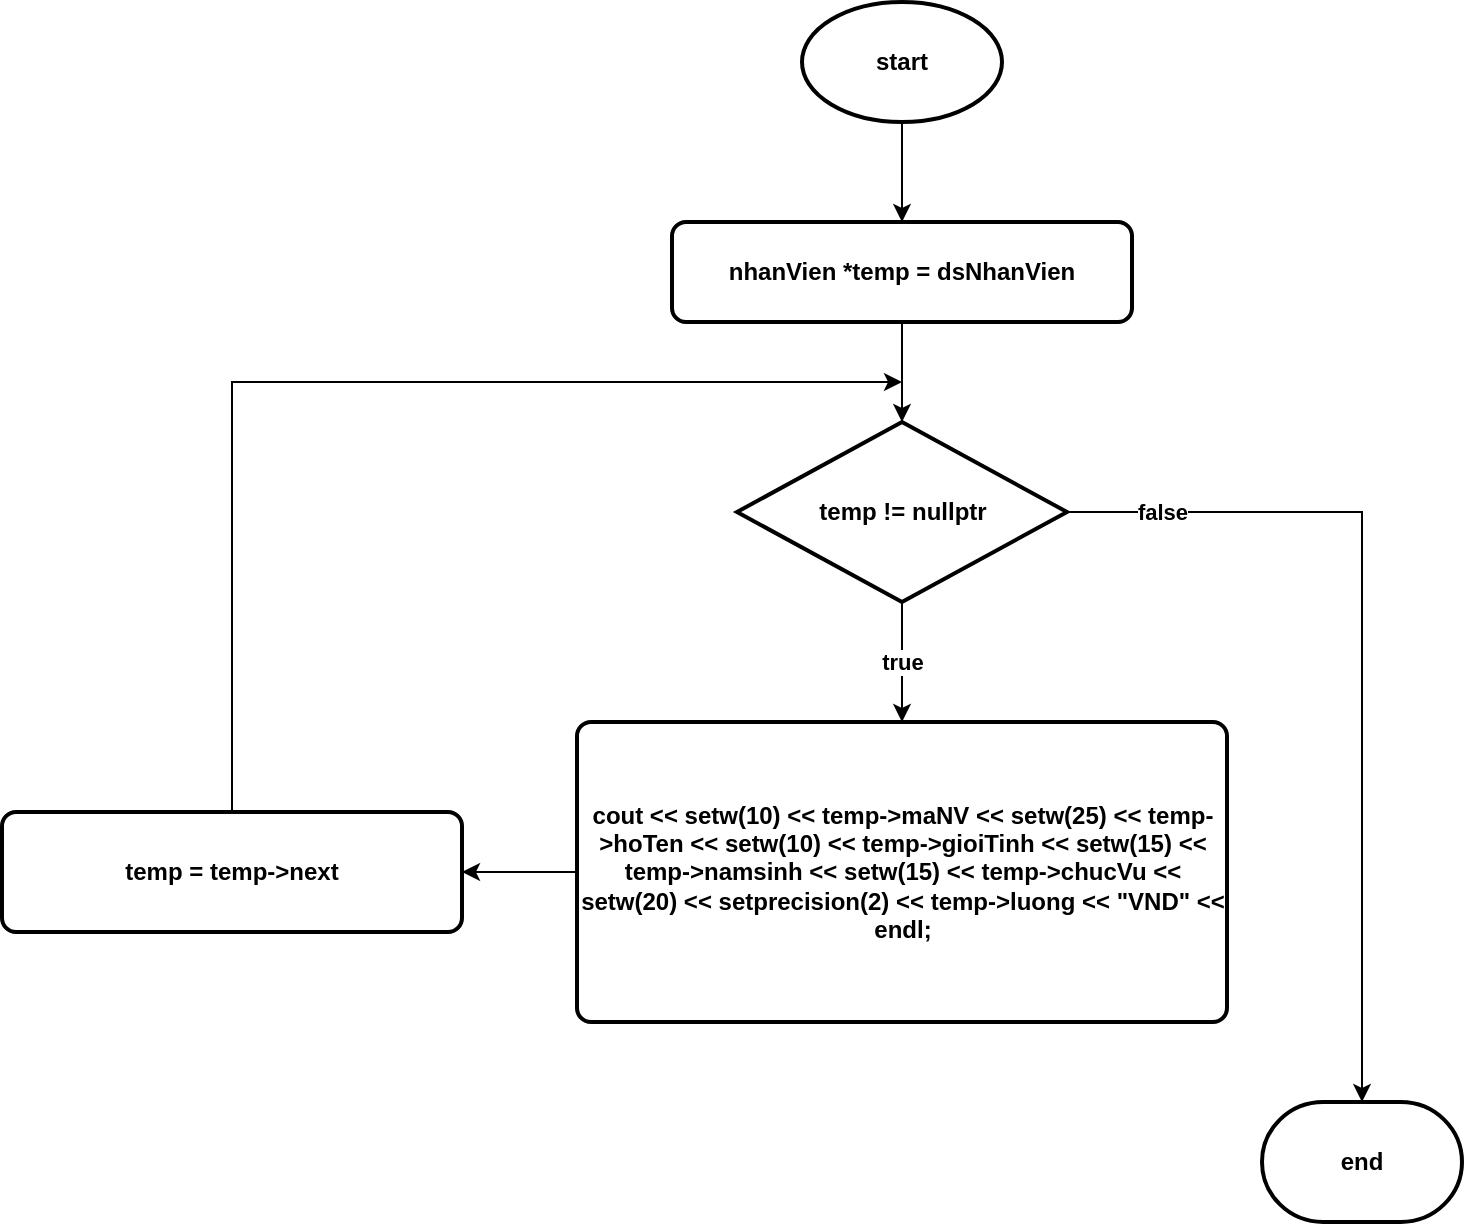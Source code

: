 <mxfile version="20.8.16" type="device"><diagram name="Page-1" id="Png3Dr83n9qfpxAK0lQ8"><mxGraphModel dx="1870" dy="504" grid="1" gridSize="10" guides="1" tooltips="1" connect="1" arrows="1" fold="1" page="1" pageScale="1" pageWidth="850" pageHeight="1100" math="0" shadow="0"><root><mxCell id="0"/><mxCell id="1" parent="0"/><mxCell id="4XHmOaycgJcatPGA4Krn-3" style="edgeStyle=orthogonalEdgeStyle;rounded=0;orthogonalLoop=1;jettySize=auto;html=1;fontStyle=1" parent="1" source="4XHmOaycgJcatPGA4Krn-2" target="4XHmOaycgJcatPGA4Krn-4" edge="1"><mxGeometry relative="1" as="geometry"><mxPoint x="420" y="150" as="targetPoint"/></mxGeometry></mxCell><mxCell id="4XHmOaycgJcatPGA4Krn-2" value="start" style="strokeWidth=2;html=1;shape=mxgraph.flowchart.start_1;whiteSpace=wrap;fontStyle=1" parent="1" vertex="1"><mxGeometry x="370" y="30" width="100" height="60" as="geometry"/></mxCell><mxCell id="4XHmOaycgJcatPGA4Krn-5" style="edgeStyle=orthogonalEdgeStyle;rounded=0;orthogonalLoop=1;jettySize=auto;html=1;fontStyle=1" parent="1" source="4XHmOaycgJcatPGA4Krn-4" target="4XHmOaycgJcatPGA4Krn-6" edge="1"><mxGeometry relative="1" as="geometry"><mxPoint x="420" y="250" as="targetPoint"/></mxGeometry></mxCell><mxCell id="4XHmOaycgJcatPGA4Krn-4" value="nhanVien *temp = dsNhanVien" style="rounded=1;whiteSpace=wrap;html=1;absoluteArcSize=1;arcSize=14;strokeWidth=2;fontStyle=1" parent="1" vertex="1"><mxGeometry x="305" y="140" width="230" height="50" as="geometry"/></mxCell><mxCell id="4XHmOaycgJcatPGA4Krn-7" value="true" style="edgeStyle=orthogonalEdgeStyle;rounded=0;orthogonalLoop=1;jettySize=auto;html=1;fontStyle=1" parent="1" source="4XHmOaycgJcatPGA4Krn-6" target="4XHmOaycgJcatPGA4Krn-8" edge="1"><mxGeometry relative="1" as="geometry"><mxPoint x="420" y="380" as="targetPoint"/></mxGeometry></mxCell><mxCell id="4XHmOaycgJcatPGA4Krn-12" value="false" style="edgeStyle=orthogonalEdgeStyle;rounded=0;orthogonalLoop=1;jettySize=auto;html=1;fontStyle=1" parent="1" source="4XHmOaycgJcatPGA4Krn-6" target="4XHmOaycgJcatPGA4Krn-13" edge="1"><mxGeometry x="-0.785" relative="1" as="geometry"><mxPoint x="650" y="610" as="targetPoint"/><mxPoint as="offset"/></mxGeometry></mxCell><mxCell id="4XHmOaycgJcatPGA4Krn-6" value="temp != nullptr" style="strokeWidth=2;html=1;shape=mxgraph.flowchart.decision;whiteSpace=wrap;fontStyle=1" parent="1" vertex="1"><mxGeometry x="337.5" y="240" width="165" height="90" as="geometry"/></mxCell><mxCell id="4XHmOaycgJcatPGA4Krn-9" style="edgeStyle=orthogonalEdgeStyle;rounded=0;orthogonalLoop=1;jettySize=auto;html=1;fontStyle=1" parent="1" source="4XHmOaycgJcatPGA4Krn-8" target="4XHmOaycgJcatPGA4Krn-10" edge="1"><mxGeometry relative="1" as="geometry"><mxPoint x="150" y="465" as="targetPoint"/></mxGeometry></mxCell><mxCell id="4XHmOaycgJcatPGA4Krn-8" value="cout &amp;lt;&amp;lt; setw(10) &amp;lt;&amp;lt; temp-&amp;gt;maNV &amp;lt;&amp;lt; setw(25) &amp;lt;&amp;lt; temp-&amp;gt;hoTen &amp;lt;&amp;lt; setw(10) &amp;lt;&amp;lt; temp-&amp;gt;gioiTinh &amp;lt;&amp;lt; setw(15) &amp;lt;&amp;lt; temp-&amp;gt;namsinh &amp;lt;&amp;lt; setw(15) &amp;lt;&amp;lt; temp-&amp;gt;chucVu &amp;lt;&amp;lt; setw(20) &amp;lt;&amp;lt; setprecision(2) &amp;lt;&amp;lt; temp-&amp;gt;luong &amp;lt;&amp;lt; &quot;VND&quot; &amp;lt;&amp;lt; endl;" style="rounded=1;whiteSpace=wrap;html=1;absoluteArcSize=1;arcSize=14;strokeWidth=2;fontStyle=1" parent="1" vertex="1"><mxGeometry x="257.5" y="390" width="325" height="150" as="geometry"/></mxCell><mxCell id="4XHmOaycgJcatPGA4Krn-11" style="edgeStyle=orthogonalEdgeStyle;rounded=0;orthogonalLoop=1;jettySize=auto;html=1;fontStyle=1" parent="1" source="4XHmOaycgJcatPGA4Krn-10" edge="1"><mxGeometry relative="1" as="geometry"><mxPoint x="420" y="220" as="targetPoint"/><Array as="points"><mxPoint x="85" y="230"/><mxPoint x="85" y="230"/></Array></mxGeometry></mxCell><mxCell id="4XHmOaycgJcatPGA4Krn-10" value="temp = temp-&amp;gt;next" style="rounded=1;whiteSpace=wrap;html=1;absoluteArcSize=1;arcSize=14;strokeWidth=2;fontStyle=1" parent="1" vertex="1"><mxGeometry x="-30" y="435" width="230" height="60" as="geometry"/></mxCell><mxCell id="4XHmOaycgJcatPGA4Krn-13" value="end" style="strokeWidth=2;html=1;shape=mxgraph.flowchart.terminator;whiteSpace=wrap;fontStyle=1" parent="1" vertex="1"><mxGeometry x="600" y="580" width="100" height="60" as="geometry"/></mxCell></root></mxGraphModel></diagram></mxfile>